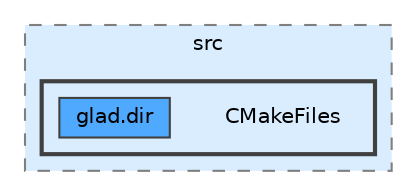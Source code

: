 digraph "build/vendor/glad/src/CMakeFiles"
{
 // LATEX_PDF_SIZE
  bgcolor="transparent";
  edge [fontname=Helvetica,fontsize=10,labelfontname=Helvetica,labelfontsize=10];
  node [fontname=Helvetica,fontsize=10,shape=box,height=0.2,width=0.4];
  compound=true
  subgraph clusterdir_8b87b5e853bb064bb1e87642bc4b6d74 {
    graph [ bgcolor="#daedff", pencolor="grey50", label="src", fontname=Helvetica,fontsize=10 style="filled,dashed", URL="dir_8b87b5e853bb064bb1e87642bc4b6d74.html",tooltip=""]
  subgraph clusterdir_792be9a3bda9d7c0435e8f92f24def05 {
    graph [ bgcolor="#daedff", pencolor="grey25", label="", fontname=Helvetica,fontsize=10 style="filled,bold", URL="dir_792be9a3bda9d7c0435e8f92f24def05.html",tooltip=""]
    dir_792be9a3bda9d7c0435e8f92f24def05 [shape=plaintext, label="CMakeFiles"];
  dir_3cd2463f5d93cb9d0c5fd6946e854268 [label="glad.dir", fillcolor="#4ea9ff", color="grey25", style="filled", URL="dir_3cd2463f5d93cb9d0c5fd6946e854268.html",tooltip=""];
  }
  }
}
